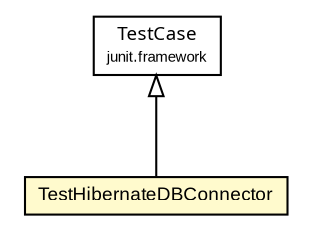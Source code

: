 #!/usr/local/bin/dot
#
# Class diagram 
# Generated by UmlGraph version 4.6 (http://www.spinellis.gr/sw/umlgraph)
#

digraph G {
	edge [fontname="arial",fontsize=10,labelfontname="arial",labelfontsize=10];
	node [fontname="arial",fontsize=10,shape=plaintext];
	// org.settings4j.connector.db.TestHibernateDBConnector
	c446 [label=<<table border="0" cellborder="1" cellspacing="0" cellpadding="2" port="p" bgcolor="lemonChiffon" href="./TestHibernateDBConnector.html">
		<tr><td><table border="0" cellspacing="0" cellpadding="1">
			<tr><td> TestHibernateDBConnector </td></tr>
		</table></td></tr>
		</table>>, fontname="arial", fontcolor="black", fontsize=9.0];
	//org.settings4j.connector.db.TestHibernateDBConnector extends junit.framework.TestCase
	c466:p -> c446:p [dir=back,arrowtail=empty];
	// junit.framework.TestCase
	c466 [label=<<table border="0" cellborder="1" cellspacing="0" cellpadding="2" port="p" href="http://junit.org/junit/javadoc/3.8.1/junit/framework/TestCase.html">
		<tr><td><table border="0" cellspacing="0" cellpadding="1">
			<tr><td><font face="ariali"> TestCase </font></td></tr>
			<tr><td><font point-size="7.0"> junit.framework </font></td></tr>
		</table></td></tr>
		</table>>, fontname="arial", fontcolor="black", fontsize=9.0];
}

